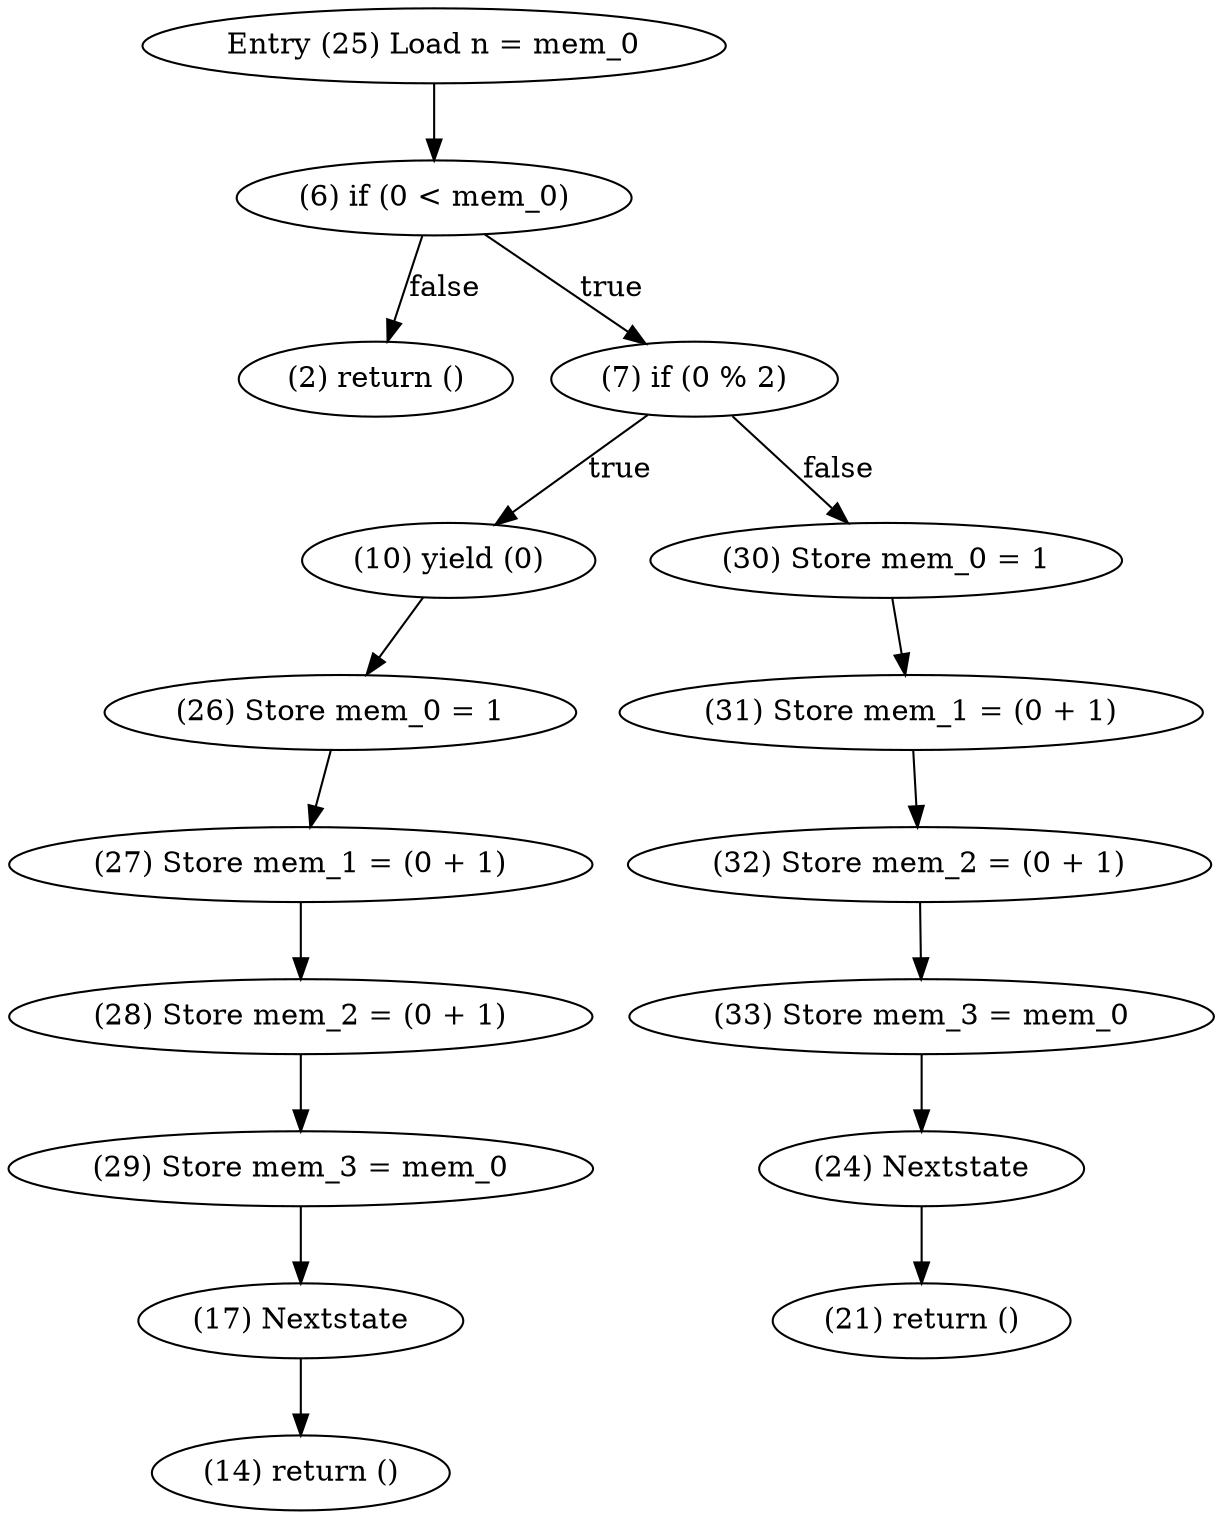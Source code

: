digraph {
    0 [ label = "(2) return ()" ]
    1 [ label = "(6) if (0 < mem_0)" ]
    2 [ label = "(7) if (0 % 2)" ]
    3 [ label = "(10) yield (0)" ]
    4 [ label = "(14) return ()" ]
    5 [ label = "(17) Nextstate" ]
    6 [ label = "(21) return ()" ]
    7 [ label = "(24) Nextstate" ]
    8 [ label = "Entry (25) Load n = mem_0" ]
    9 [ label = "(26) Store mem_0 = 1" ]
    10 [ label = "(27) Store mem_1 = (0 + 1)" ]
    11 [ label = "(28) Store mem_2 = (0 + 1)" ]
    12 [ label = "(29) Store mem_3 = mem_0" ]
    13 [ label = "(30) Store mem_0 = 1" ]
    14 [ label = "(31) Store mem_1 = (0 + 1)" ]
    15 [ label = "(32) Store mem_2 = (0 + 1)" ]
    16 [ label = "(33) Store mem_3 = mem_0" ]
    1 -> 0 [ label = "false" ]
    1 -> 2 [ label = "true" ]
    2 -> 13 [ label = "false" ]
    2 -> 3 [ label = "true" ]
    3 -> 9 [ label = "" ]
    5 -> 4 [ label = "" ]
    7 -> 6 [ label = "" ]
    8 -> 1 [ label = "" ]
    9 -> 10 [ label = "" ]
    10 -> 11 [ label = "" ]
    11 -> 12 [ label = "" ]
    12 -> 5 [ label = "" ]
    13 -> 14 [ label = "" ]
    14 -> 15 [ label = "" ]
    15 -> 16 [ label = "" ]
    16 -> 7 [ label = "" ]
}
